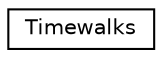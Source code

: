 digraph "Graphical Class Hierarchy"
{
 // LATEX_PDF_SIZE
  edge [fontname="Helvetica",fontsize="10",labelfontname="Helvetica",labelfontsize="10"];
  node [fontname="Helvetica",fontsize="10",shape=record];
  rankdir="LR";
  Node0 [label="Timewalks",height=0.2,width=0.4,color="black", fillcolor="white", style="filled",URL="$class_timewalks.html",tooltip=" "];
}
